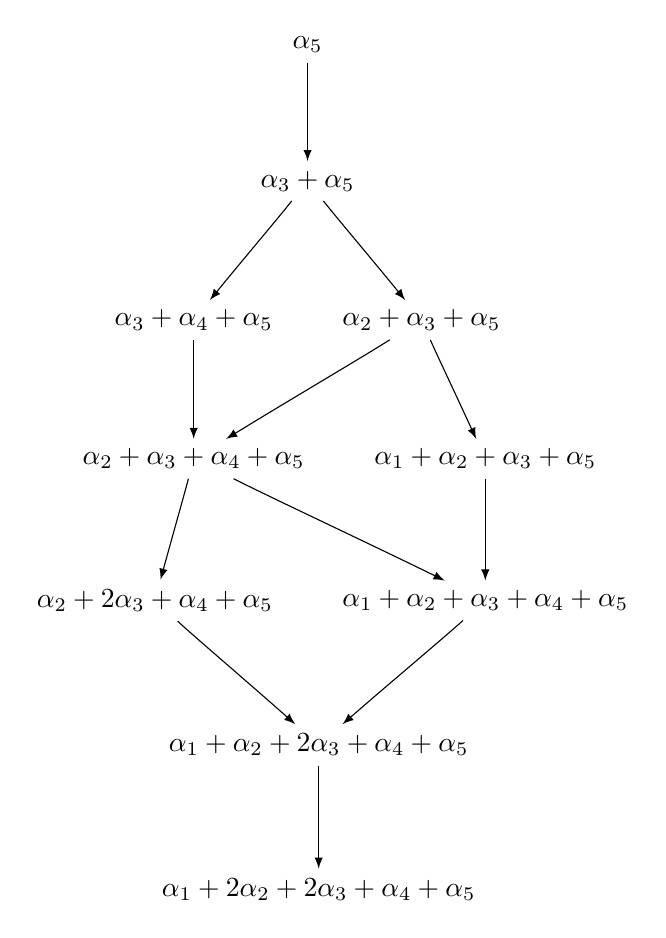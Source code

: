 \begin{tikzpicture}[>=latex,line join=bevel,]
%%
\node (alpha2+alpha3+alpha4+alpha5) at (60bp,163bp) [draw,draw=none] {$\alpha_{2} + \alpha_{3} + \alpha_{4} + \alpha_{5}$};
  \node (alpha2+alpha3+alpha5) at (142bp,213bp) [draw,draw=none] {$\alpha_{2} + \alpha_{3} + \alpha_{5}$};
  \node (alpha5) at (101bp,312bp) [draw,draw=none] {$\alpha_{5}$};
  \node (alpha2+2*alpha3+alpha4+alpha5) at (46bp,112bp) [draw,draw=none] {$\alpha_{2} + 2\alpha_{3} + \alpha_{4} + \alpha_{5}$};
  \node (alpha1+2*alpha2+2*alpha3+alpha4+alpha5) at (105bp,8bp) [draw,draw=none] {$\alpha_{1} + 2\alpha_{2} + 2\alpha_{3} + \alpha_{4} + \alpha_{5}$};
  \node (alpha1+alpha2+alpha3+alpha5) at (165bp,163bp) [draw,draw=none] {$\alpha_{1} + \alpha_{2} + \alpha_{3} + \alpha_{5}$};
  \node (alpha1+alpha2+alpha3+alpha4+alpha5) at (165bp,112bp) [draw,draw=none] {$\alpha_{1} + \alpha_{2} + \alpha_{3} + \alpha_{4} + \alpha_{5}$};
  \node (alpha1+alpha2+2*alpha3+alpha4+alpha5) at (105bp,60bp) [draw,draw=none] {$\alpha_{1} + \alpha_{2} + 2\alpha_{3} + \alpha_{4} + \alpha_{5}$};
  \node (alpha3+alpha5) at (101bp,263bp) [draw,draw=none] {$\alpha_{3} + \alpha_{5}$};
  \node (alpha3+alpha4+alpha5) at (60bp,213bp) [draw,draw=none] {$\alpha_{3} + \alpha_{4} + \alpha_{5}$};
  \draw [black,->] (alpha2+alpha3+alpha4+alpha5) ..controls (56.415bp,149.45bp) and (53.345bp,138.71bp)  .. (alpha2+2*alpha3+alpha4+alpha5);
  \draw [black,->] (alpha5) ..controls (101bp,299.84bp) and (101bp,289.19bp)  .. (alpha3+alpha5);
  \draw [black,->] (alpha2+alpha3+alpha5) ..controls (148.19bp,199.08bp) and (153.34bp,188.33bp)  .. (alpha1+alpha2+alpha3+alpha5);
  \draw [black,->] (alpha3+alpha5) ..controls (89.652bp,248.72bp) and (79.772bp,237.15bp)  .. (alpha3+alpha4+alpha5);
  \draw [black,->] (alpha2+alpha3+alpha4+alpha5) ..controls (90.272bp,147.87bp) and (121.55bp,133.28bp)  .. (alpha1+alpha2+alpha3+alpha4+alpha5);
  \draw [black,->] (alpha3+alpha4+alpha5) ..controls (60bp,199.29bp) and (60bp,189.02bp)  .. (alpha2+alpha3+alpha4+alpha5);
  \draw [black,->] (alpha1+alpha2+alpha3+alpha5) ..controls (165bp,149.38bp) and (165bp,138.47bp)  .. (alpha1+alpha2+alpha3+alpha4+alpha5);
  \draw [black,->] (alpha3+alpha5) ..controls (112.35bp,248.72bp) and (122.23bp,237.15bp)  .. (alpha2+alpha3+alpha5);
  \draw [black,->] (alpha2+alpha3+alpha5) ..controls (118.43bp,198.2bp) and (95.43bp,184.74bp)  .. (alpha2+alpha3+alpha4+alpha5);
  \draw [black,->] (alpha1+alpha2+2*alpha3+alpha4+alpha5) ..controls (105bp,45.763bp) and (105bp,35.065bp)  .. (alpha1+2*alpha2+2*alpha3+alpha4+alpha5);
  \draw [black,->] (alpha2+2*alpha3+alpha4+alpha5) ..controls (62.674bp,96.87bp) and (77.694bp,84.141bp)  .. (alpha1+alpha2+2*alpha3+alpha4+alpha5);
  \draw [black,->] (alpha1+alpha2+alpha3+alpha4+alpha5) ..controls (148.58bp,97.315bp) and (132.92bp,84.265bp)  .. (alpha1+alpha2+2*alpha3+alpha4+alpha5);
%
\end{tikzpicture}